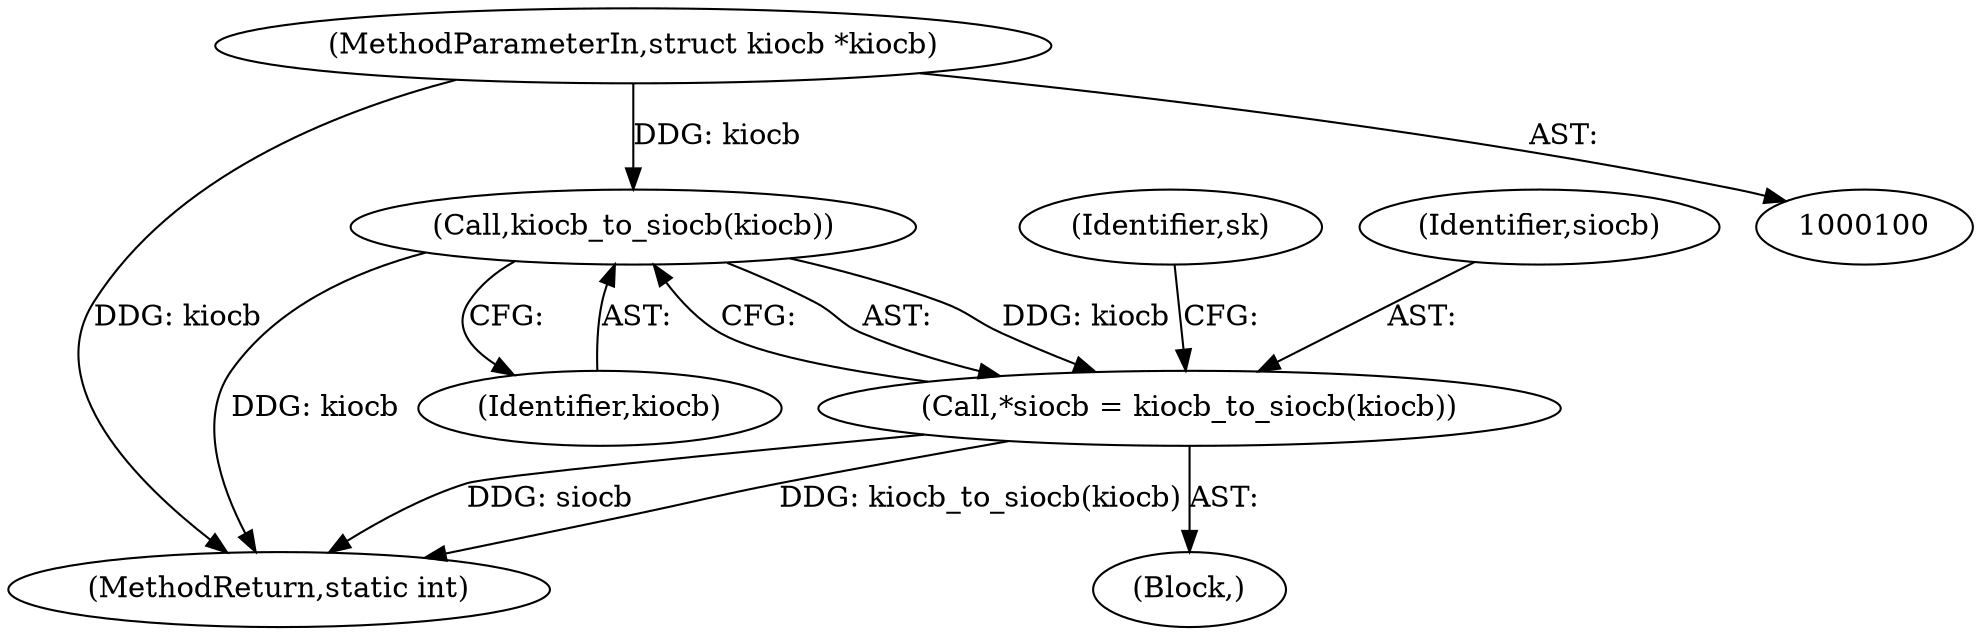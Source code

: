 digraph "0_linux_20e1db19db5d6b9e4e83021595eab0dc8f107bef_0@pointer" {
"1000101" [label="(MethodParameterIn,struct kiocb *kiocb)"];
"1000109" [label="(Call,kiocb_to_siocb(kiocb))"];
"1000107" [label="(Call,*siocb = kiocb_to_siocb(kiocb))"];
"1000110" [label="(Identifier,kiocb)"];
"1000113" [label="(Identifier,sk)"];
"1000107" [label="(Call,*siocb = kiocb_to_siocb(kiocb))"];
"1000109" [label="(Call,kiocb_to_siocb(kiocb))"];
"1000347" [label="(MethodReturn,static int)"];
"1000101" [label="(MethodParameterIn,struct kiocb *kiocb)"];
"1000108" [label="(Identifier,siocb)"];
"1000105" [label="(Block,)"];
"1000101" -> "1000100"  [label="AST: "];
"1000101" -> "1000347"  [label="DDG: kiocb"];
"1000101" -> "1000109"  [label="DDG: kiocb"];
"1000109" -> "1000107"  [label="AST: "];
"1000109" -> "1000110"  [label="CFG: "];
"1000110" -> "1000109"  [label="AST: "];
"1000107" -> "1000109"  [label="CFG: "];
"1000109" -> "1000347"  [label="DDG: kiocb"];
"1000109" -> "1000107"  [label="DDG: kiocb"];
"1000107" -> "1000105"  [label="AST: "];
"1000108" -> "1000107"  [label="AST: "];
"1000113" -> "1000107"  [label="CFG: "];
"1000107" -> "1000347"  [label="DDG: siocb"];
"1000107" -> "1000347"  [label="DDG: kiocb_to_siocb(kiocb)"];
}
